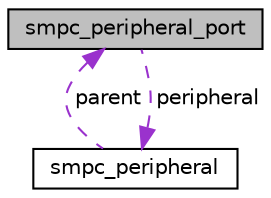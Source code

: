 digraph "smpc_peripheral_port"
{
 // LATEX_PDF_SIZE
  edge [fontname="Helvetica",fontsize="10",labelfontname="Helvetica",labelfontsize="10"];
  node [fontname="Helvetica",fontsize="10",shape=record];
  Node1 [label="smpc_peripheral_port",height=0.2,width=0.4,color="black", fillcolor="grey75", style="filled", fontcolor="black",tooltip=" "];
  Node2 -> Node1 [dir="back",color="darkorchid3",fontsize="10",style="dashed",label=" peripheral" ,fontname="Helvetica"];
  Node2 [label="smpc_peripheral",height=0.2,width=0.4,color="black", fillcolor="white", style="filled",URL="$structsmpc__peripheral.html",tooltip=" "];
  Node1 -> Node2 [dir="back",color="darkorchid3",fontsize="10",style="dashed",label=" parent" ,fontname="Helvetica"];
}

